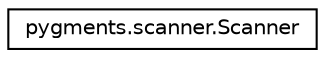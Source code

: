 digraph "Graphical Class Hierarchy"
{
 // LATEX_PDF_SIZE
  edge [fontname="Helvetica",fontsize="10",labelfontname="Helvetica",labelfontsize="10"];
  node [fontname="Helvetica",fontsize="10",shape=record];
  rankdir="LR";
  Node0 [label="pygments.scanner.Scanner",height=0.2,width=0.4,color="black", fillcolor="white", style="filled",URL="$classpygments_1_1scanner_1_1Scanner.html",tooltip=" "];
}
